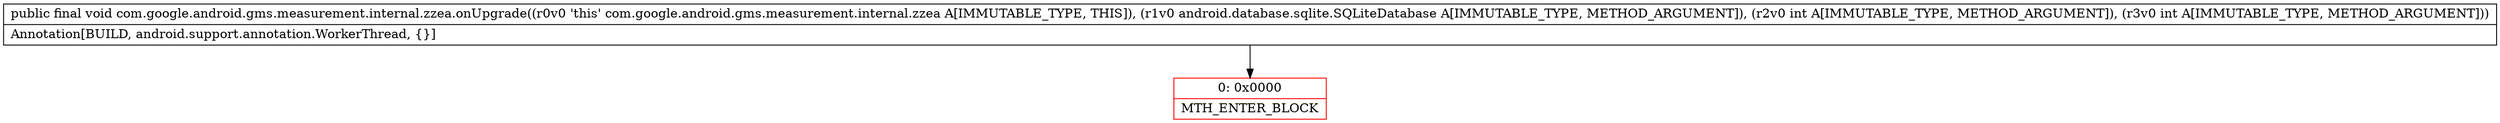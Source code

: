digraph "CFG forcom.google.android.gms.measurement.internal.zzea.onUpgrade(Landroid\/database\/sqlite\/SQLiteDatabase;II)V" {
subgraph cluster_Region_562449168 {
label = "R(0)";
node [shape=record,color=blue];
}
Node_0 [shape=record,color=red,label="{0\:\ 0x0000|MTH_ENTER_BLOCK\l}"];
MethodNode[shape=record,label="{public final void com.google.android.gms.measurement.internal.zzea.onUpgrade((r0v0 'this' com.google.android.gms.measurement.internal.zzea A[IMMUTABLE_TYPE, THIS]), (r1v0 android.database.sqlite.SQLiteDatabase A[IMMUTABLE_TYPE, METHOD_ARGUMENT]), (r2v0 int A[IMMUTABLE_TYPE, METHOD_ARGUMENT]), (r3v0 int A[IMMUTABLE_TYPE, METHOD_ARGUMENT]))  | Annotation[BUILD, android.support.annotation.WorkerThread, \{\}]\l}"];
MethodNode -> Node_0;
}

